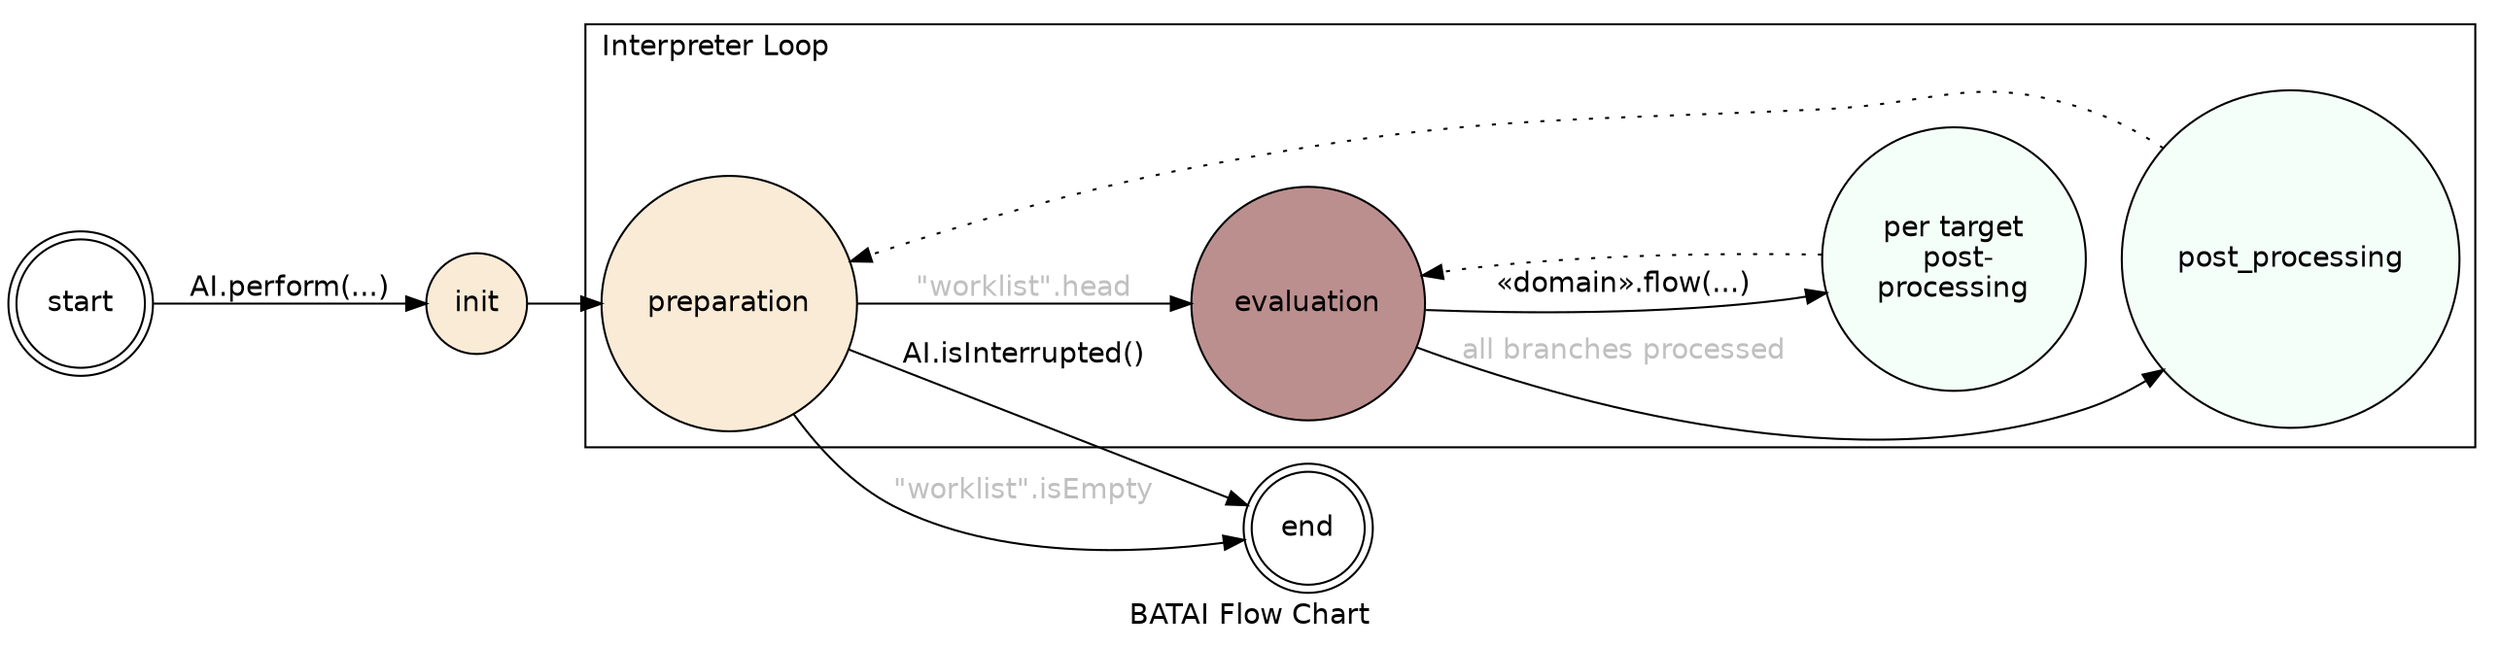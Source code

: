 # STATE DIAGRAM FOR BATAI

digraph BATAI {
	compound=true;
	fontname=Helvetica;
	node [shape=circle];
	node [fontname=Helvetica];
	edge [fontname=Helvetica];

	rankdir = LR;
	{rank = source; start;};
	{rank = sink; end;};
		
	subgraph cluster_interpretation {

		rankdir = LR;
		{rank = source; preparation;};
		{rank=sink; post_processing;}
	 	preparation -> evaluation [label="\"worklist\".head",fontcolor="gray"];
		evaluation -> propagation [label="«domain».flow(...)"];
		propagation -> evaluation [style=dotted];
		evaluation -> post_processing [label="all branches processed",fontcolor="gray"];
		post_processing -> preparation [style=dotted];
		
		evaluation [style=filled,fillcolor=rosybrown];
		propagation [label="per target\n post-\nprocessing",style=filled,fillcolor=mintcream];
		preparation [style=filled,fillcolor=antiquewhite];
		post_processing [style=filled,fillcolor=mintcream];

		label="Interpreter Loop";
		labeljust=l;
	 }
	 
	 preparation -> end [label="AI.isInterrupted()"]
	 preparation -> end [label="\"worklist\".isEmpty",fontcolor="gray"]
	 start -> init [label="AI.perform(...)"];
	 init -> preparation;

     init [style=filled,fillcolor=antiquewhite];	 
	 start [shape=doublecircle];
	 end [shape=doublecircle];
	 label = "BATAI Flow Chart";
 }
